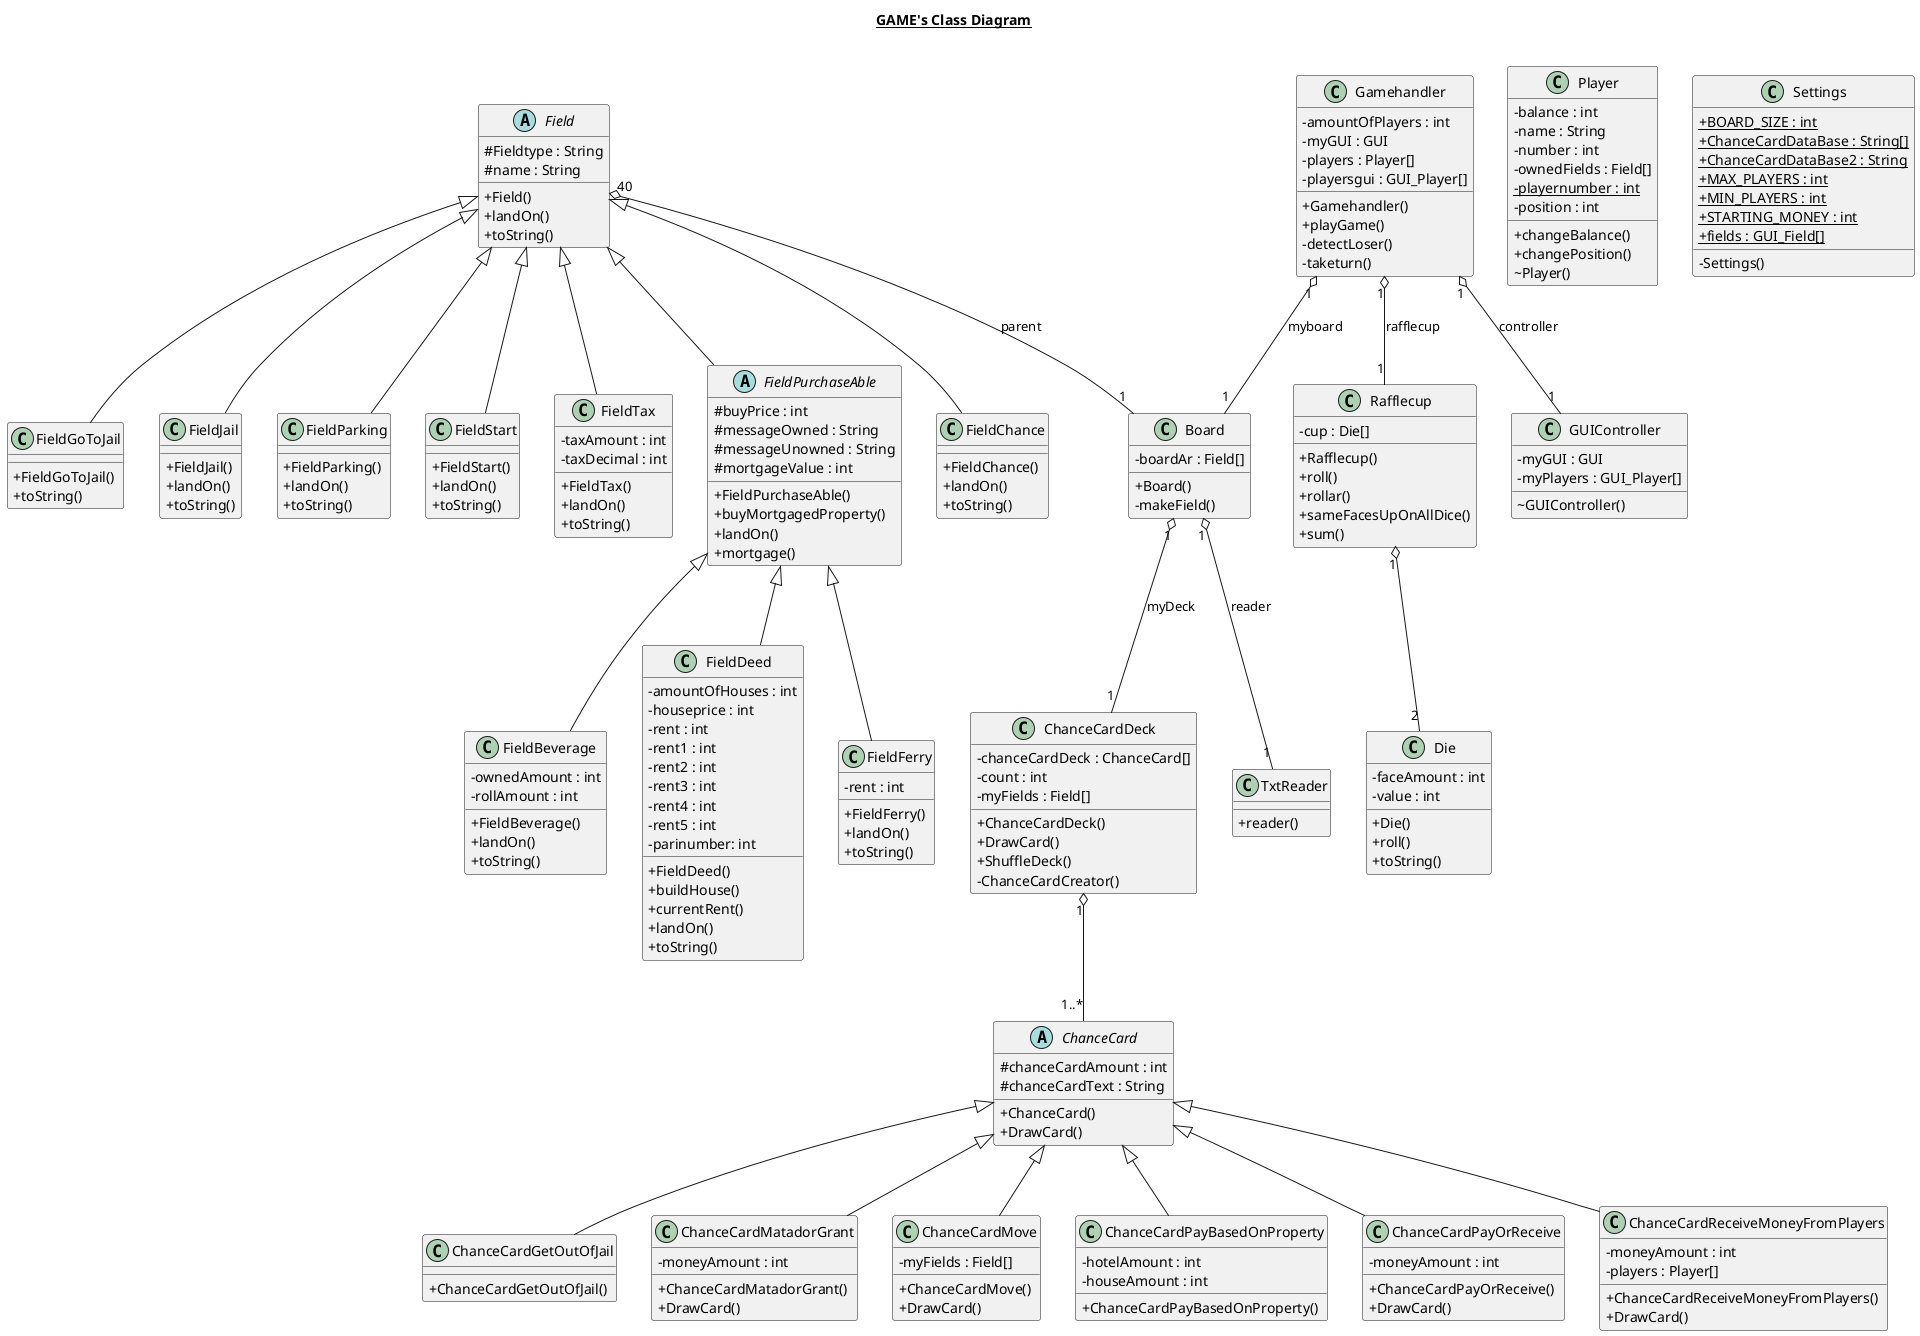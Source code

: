 @startuml
skinparam classAttributeIconSize 0

title __GAME's Class Diagram__\n

    class Board {
        - boardAr : Field[]
        + Board()
        - makeField()
    }

  

    abstract class ChanceCard {
        # chanceCardAmount : int
        # chanceCardText : String
        + ChanceCard()
        + DrawCard()
    }

  

    class ChanceCardDeck {
        - chanceCardDeck : ChanceCard[]
        - count : int
        - myFields : Field[]
        + ChanceCardDeck()
        + DrawCard()
        + ShuffleDeck()
        - ChanceCardCreator()
    }

  

    class ChanceCardGetOutOfJail {
        + ChanceCardGetOutOfJail()
    }

  

    class ChanceCardMatadorGrant {
        - moneyAmount : int
        + ChanceCardMatadorGrant()
        + DrawCard()
    }

  

    class ChanceCardMove {
        - myFields : Field[]
        + ChanceCardMove()
        + DrawCard()
    }

  

    class ChanceCardPayBasedOnProperty {
        - hotelAmount : int
        - houseAmount : int
        + ChanceCardPayBasedOnProperty()
    }

  

    class ChanceCardPayOrReceive {
        - moneyAmount : int
        + ChanceCardPayOrReceive()
        + DrawCard()
    }

  

    class ChanceCardReceiveMoneyFromPlayers {
        - moneyAmount : int
        - players : Player[]
        + ChanceCardReceiveMoneyFromPlayers()
        + DrawCard()
    }

  

    class Die {
        - faceAmount : int
        - value : int
        + Die()
        + roll()
        + toString()
    }

  

    abstract class Field {
        # Fieldtype : String
        # name : String
        + Field()
        + landOn()
        + toString()
    }

  

    class FieldBeverage {
        - ownedAmount : int
        - rollAmount : int
        + FieldBeverage()
        + landOn()
        + toString()
    }

  

    class FieldChance {
        + FieldChance()
        + landOn()
        + toString()
    }

  

    class FieldDeed {
        - amountOfHouses : int
        - houseprice : int
        - rent : int
        - rent1 : int
        - rent2 : int
        - rent3 : int
        - rent4 : int
        - rent5 : int
        -parinumber: int

        + FieldDeed()
        + buildHouse()
        + currentRent()
        + landOn()
        + toString()
    }

  

    class FieldFerry {
        - rent : int
        + FieldFerry()
        + landOn()
        + toString()
    }

  

    class FieldGoToJail {
        + FieldGoToJail()
        + toString()
    }

  

    class FieldJail {
        + FieldJail()
        + landOn()
        + toString()
    }

  

    class FieldParking {
        + FieldParking()
        + landOn()
        + toString()
    }

  

    abstract class FieldPurchaseAble {
        # buyPrice : int
        # messageOwned : String
        # messageUnowned : String
        # mortgageValue : int
        + FieldPurchaseAble()
        + buyMortgagedProperty()
        + landOn()
        + mortgage()
    }

  

    class FieldStart {
        + FieldStart()
        + landOn()
        + toString()
    }

  

    class FieldTax {
        - taxAmount : int
        - taxDecimal : int
        + FieldTax()
        + landOn()
        + toString()
    }

  

    class GUIController {
        - myGUI : GUI
        - myPlayers : GUI_Player[]
        ~ GUIController()
    }

    class Gamehandler {
        - amountOfPlayers : int
        - myGUI : GUI
        - players : Player[]
        - playersgui : GUI_Player[]
        + Gamehandler()
        + playGame()
        - detectLoser()
        - taketurn()
    }

    class Player {
        - balance : int
        - name : String
        - number : int
        - ownedFields : Field[]
        {static} - playernumber : int
        - position : int
        + changeBalance()
        + changePosition()
        ~ Player()
    }

  

    class Rafflecup {
        - cup : Die[]
        + Rafflecup()
        + roll()
        + rollar()
        + sameFacesUpOnAllDice()
        + sum()
    }

  

    class Settings {
        {static} + BOARD_SIZE : int
        {static} + ChanceCardDataBase : String[]
        {static} + ChanceCardDataBase2 : String
        {static} + MAX_PLAYERS : int
        {static} + MIN_PLAYERS : int
        {static} + STARTING_MONEY : int
        {static} + fields : GUI_Field[]
        - Settings()
    }

  

    class TxtReader {
        + reader()
    }

  

  Board"1" o-- "1"ChanceCardDeck : myDeck
  Board"1" o-- "1"TxtReader : reader
  ChanceCardGetOutOfJail -up-|> ChanceCard
  ChanceCardMatadorGrant -up-|> ChanceCard
  ChanceCardMove -up-|> ChanceCard
  ChanceCardPayBasedOnProperty -up-|> ChanceCard
  ChanceCardPayOrReceive -up-|> ChanceCard
  ChanceCardReceiveMoneyFromPlayers -up-|> ChanceCard
  Field"40" o-- "1"Board : parent
  FieldBeverage -up-|> FieldPurchaseAble
  FieldChance -up-|> Field
  FieldDeed -up-|> FieldPurchaseAble
  FieldFerry -up-|> FieldPurchaseAble
  FieldGoToJail -up-|> Field
  FieldJail -up-|> Field
  FieldParking -up-|> Field
  FieldPurchaseAble -up-|> Field
  FieldStart -up-|> Field
  FieldTax -up-|> Field
  ChanceCardDeck"1" o-- "1..*"ChanceCard
  Gamehandler"1" o-- "1"GUIController : controller
  Gamehandler"1" o-- "1"Board : myboard
  Gamehandler"1" o-- "1"Rafflecup : rafflecup
  Rafflecup"1" o-- "2"Die
@enduml
